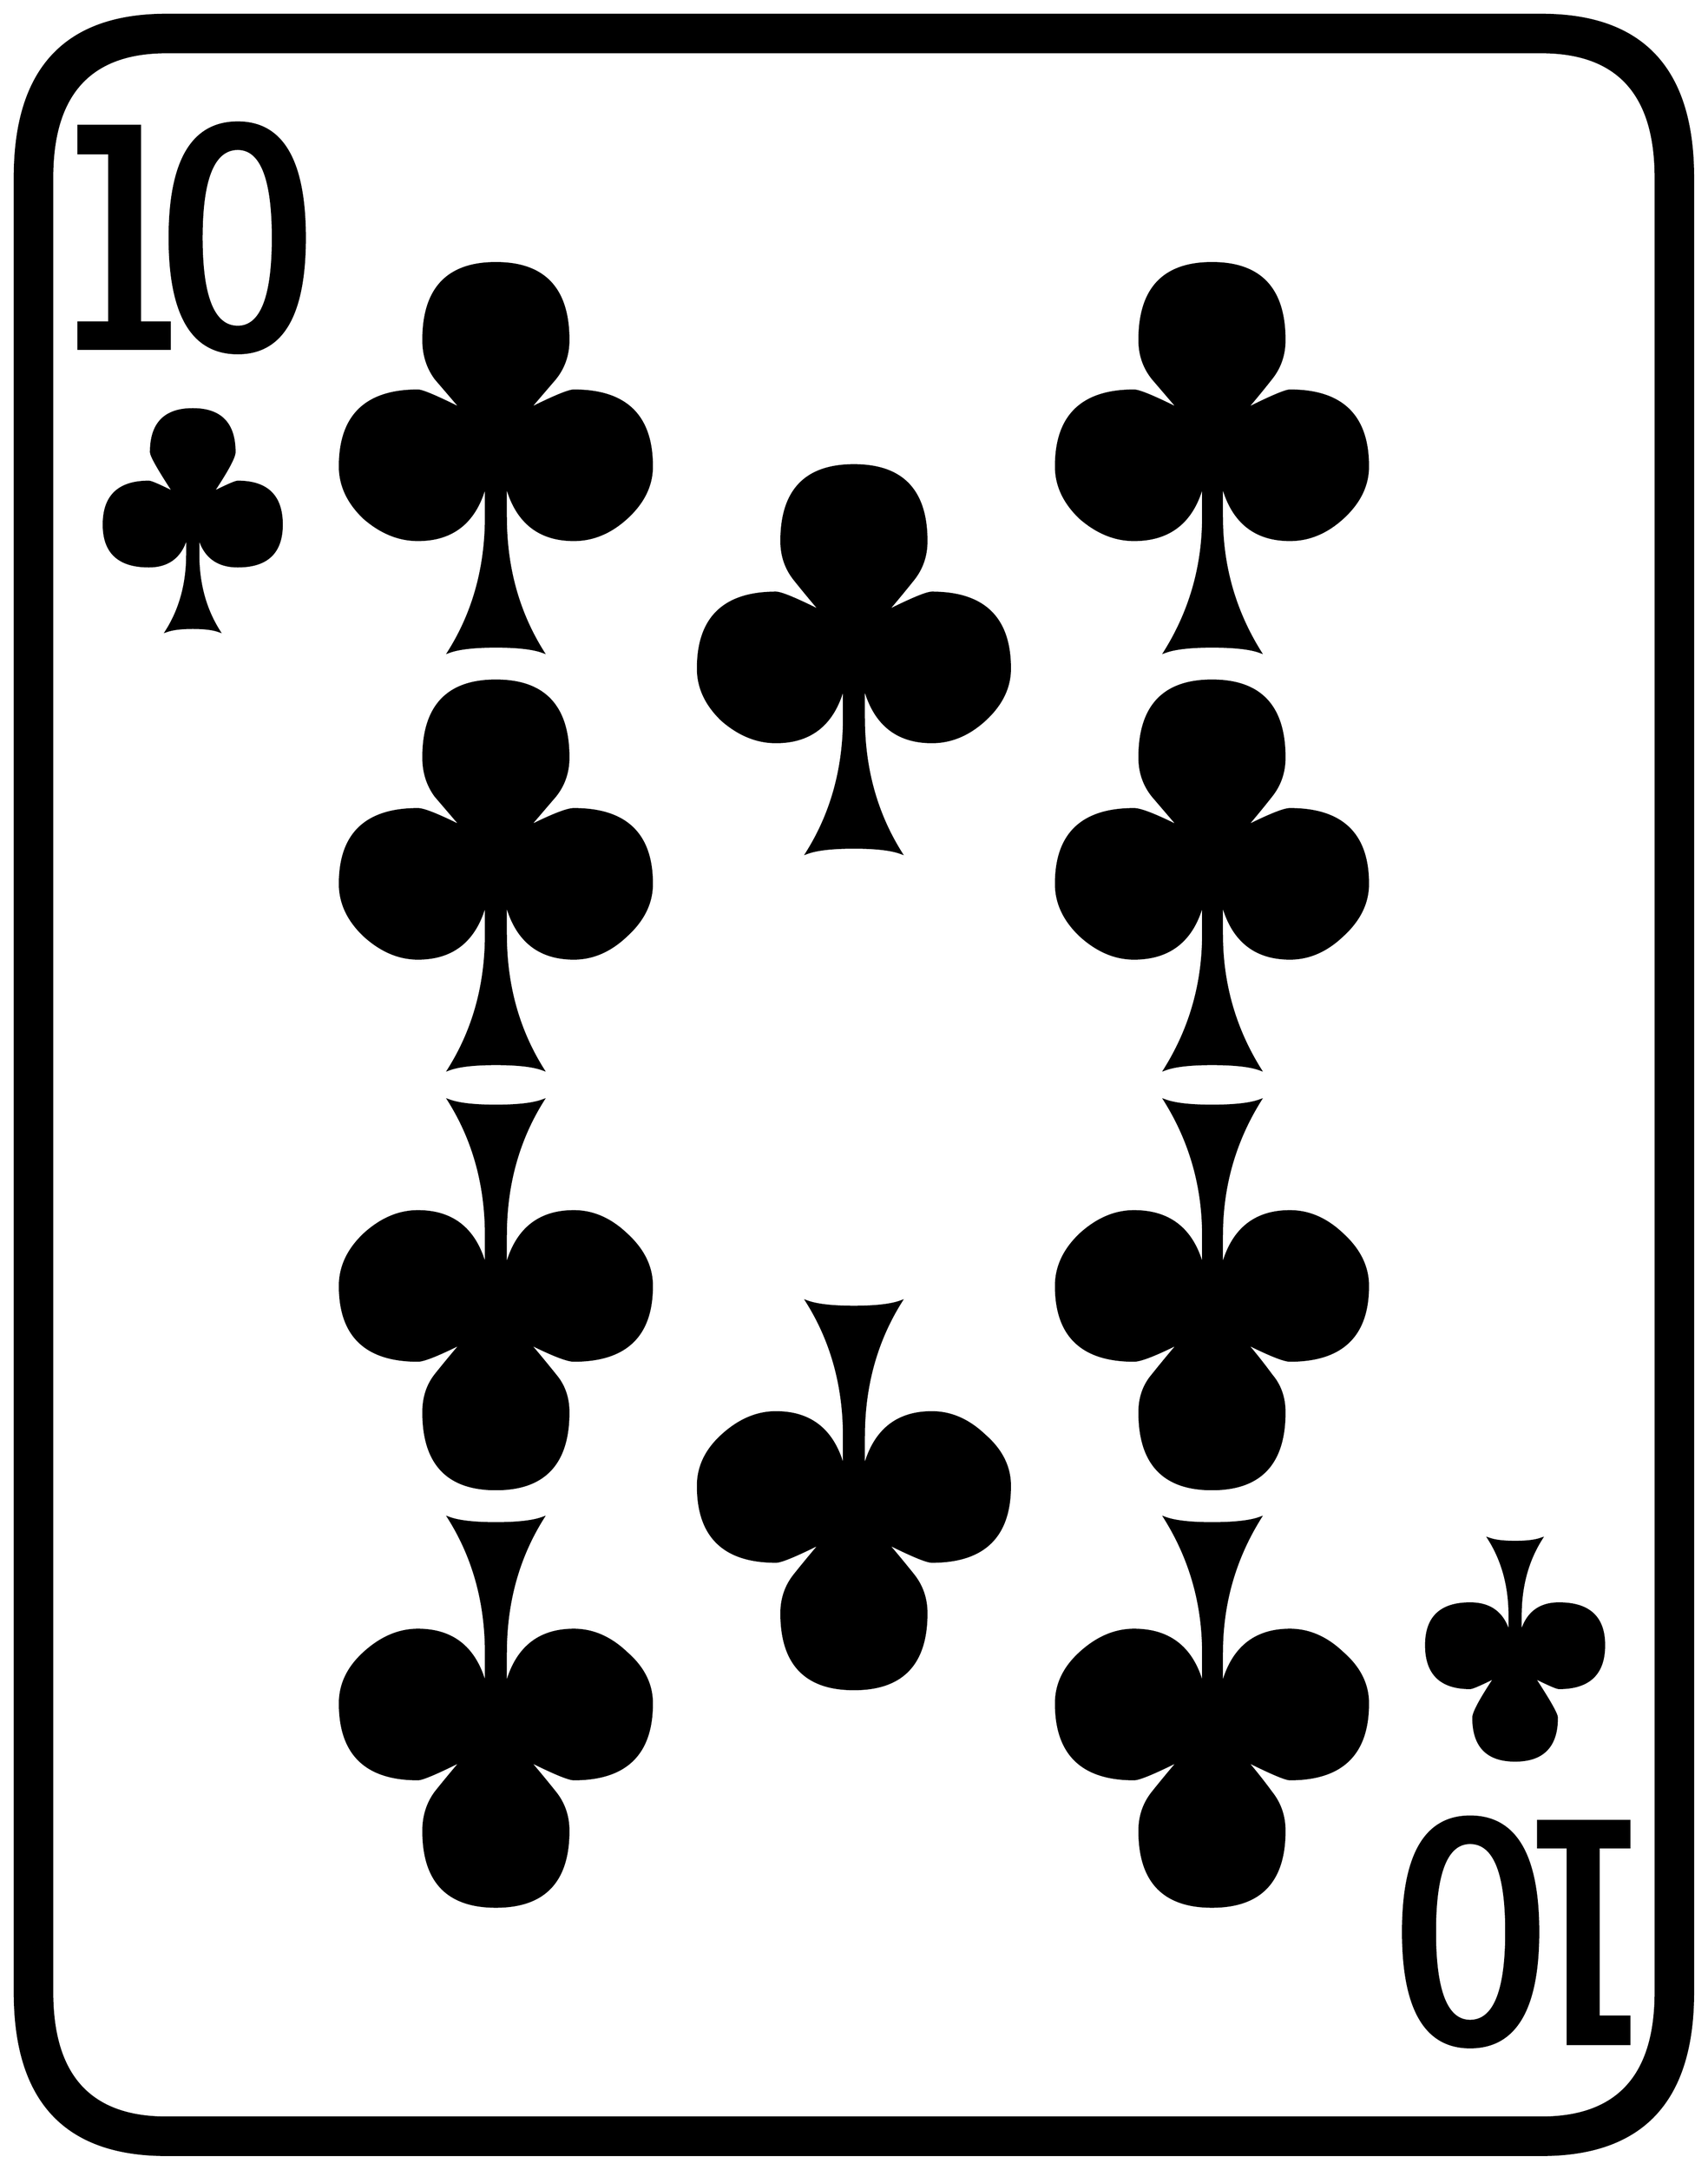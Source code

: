 


\begin{tikzpicture}[y=0.80pt, x=0.80pt, yscale=-1.0, xscale=1.0, inner sep=0pt, outer sep=0pt]
\begin{scope}[shift={(100.0,1706.0)},nonzero rule]
  \path[draw=.,fill=.,line width=1.600pt] (1578.0,244.0) .. controls
    (1578.0,342.667) and (1532.0,392.0) .. (1440.0,392.0) --
    (188.0,392.0) .. controls (96.0,392.0) and (50.0,342.667) ..
    (50.0,244.0) -- (50.0,-1408.0) .. controls (50.0,-1506.667)
    and (96.0,-1556.0) .. (188.0,-1556.0) -- (1440.0,-1556.0) ..
    controls (1532.0,-1556.0) and (1578.0,-1506.667) ..
    (1578.0,-1408.0) -- (1578.0,244.0) -- cycle(1544.0,244.0) --
    (1544.0,-1408.0) .. controls (1544.0,-1484.0) and
    (1509.333,-1522.0) .. (1440.0,-1522.0) -- (188.0,-1522.0) ..
    controls (118.667,-1522.0) and (84.0,-1484.0) ..
    (84.0,-1408.0) -- (84.0,244.0) .. controls (84.0,320.0) and
    (118.667,358.0) .. (188.0,358.0) -- (1440.0,358.0) .. controls
    (1509.333,358.0) and (1544.0,320.0) .. (1544.0,244.0) --
    cycle(1282.0,-1145.0) .. controls (1282.0,-1127.667) and
    (1274.333,-1112.0) .. (1259.0,-1098.0) .. controls
    (1244.333,-1084.667) and (1228.333,-1078.0) .. (1211.0,-1078.0) ..
    controls (1178.333,-1078.0) and (1157.667,-1095.333) ..
    (1149.0,-1130.0) -- (1149.0,-1099.0) .. controls
    (1149.0,-1054.333) and (1160.667,-1013.333) .. (1184.0,-976.0) ..
    controls (1175.333,-979.333) and (1160.667,-981.0) ..
    (1140.0,-981.0) .. controls (1120.0,-981.0) and
    (1105.667,-979.333) .. (1097.0,-976.0) .. controls
    (1120.333,-1013.333) and (1132.0,-1054.333) .. (1132.0,-1099.0) --
    (1132.0,-1130.0) .. controls (1123.333,-1095.333) and
    (1102.333,-1078.0) .. (1069.0,-1078.0) .. controls
    (1051.667,-1078.0) and (1035.333,-1084.667) .. (1020.0,-1098.0) ..
    controls (1005.333,-1112.0) and (998.0,-1127.667) ..
    (998.0,-1145.0) .. controls (998.0,-1191.0) and
    (1021.667,-1214.0) .. (1069.0,-1214.0) .. controls
    (1073.667,-1214.0) and (1087.333,-1208.333) .. (1110.0,-1197.0) ..
    controls (1102.0,-1206.333) and (1094.0,-1215.667) ..
    (1086.0,-1225.0) .. controls (1078.0,-1235.0) and
    (1074.0,-1246.667) .. (1074.0,-1260.0) .. controls
    (1074.0,-1306.667) and (1096.0,-1330.0) .. (1140.0,-1330.0) ..
    controls (1184.0,-1330.0) and (1206.0,-1306.667) ..
    (1206.0,-1260.0) .. controls (1206.0,-1246.667) and
    (1202.0,-1235.0) .. (1194.0,-1225.0) .. controls
    (1186.667,-1215.667) and (1179.0,-1206.333) .. (1171.0,-1197.0) ..
    controls (1193.667,-1208.333) and (1207.0,-1214.0) ..
    (1211.0,-1214.0) .. controls (1258.333,-1214.0) and
    (1282.0,-1191.0) .. (1282.0,-1145.0) -- cycle(1282.0,-765.0)
    .. controls (1282.0,-747.667) and (1274.333,-732.0) ..
    (1259.0,-718.0) .. controls (1244.333,-704.0) and
    (1228.333,-697.0) .. (1211.0,-697.0) .. controls
    (1178.333,-697.0) and (1157.667,-714.333) .. (1149.0,-749.0) --
    (1149.0,-719.0) .. controls (1149.0,-674.333) and
    (1160.667,-633.333) .. (1184.0,-596.0) .. controls
    (1175.333,-599.333) and (1160.667,-601.0) .. (1140.0,-601.0) ..
    controls (1120.0,-601.0) and (1105.667,-599.333) ..
    (1097.0,-596.0) .. controls (1120.333,-633.333) and
    (1132.0,-674.333) .. (1132.0,-719.0) -- (1132.0,-749.0) ..
    controls (1123.333,-714.333) and (1102.333,-697.0) ..
    (1069.0,-697.0) .. controls (1051.667,-697.0) and
    (1035.333,-704.0) .. (1020.0,-718.0) .. controls
    (1005.333,-732.0) and (998.0,-747.667) .. (998.0,-765.0) ..
    controls (998.0,-810.333) and (1021.667,-833.0) ..
    (1069.0,-833.0) .. controls (1075.0,-833.0) and
    (1088.667,-827.667) .. (1110.0,-817.0) .. controls
    (1102.0,-826.333) and (1094.0,-835.667) .. (1086.0,-845.0) ..
    controls (1078.0,-855.0) and (1074.0,-866.667) ..
    (1074.0,-880.0) .. controls (1074.0,-926.667) and
    (1096.0,-950.0) .. (1140.0,-950.0) .. controls
    (1184.0,-950.0) and (1206.0,-926.667) .. (1206.0,-880.0) ..
    controls (1206.0,-866.667) and (1202.0,-855.0) ..
    (1194.0,-845.0) .. controls (1186.667,-835.667) and
    (1179.0,-826.333) .. (1171.0,-817.0) .. controls
    (1192.333,-827.667) and (1205.667,-833.0) .. (1211.0,-833.0) ..
    controls (1258.333,-833.0) and (1282.0,-810.333) ..
    (1282.0,-765.0) -- cycle(956.0,-961.0) .. controls
    (956.0,-943.667) and (948.333,-928.0) .. (933.0,-914.0) ..
    controls (918.333,-900.667) and (902.333,-894.0) .. (885.0,-894.0)
    .. controls (852.333,-894.0) and (831.667,-911.333) ..
    (823.0,-946.0) -- (823.0,-916.0) .. controls (823.0,-870.0)
    and (834.333,-829.0) .. (857.0,-793.0) .. controls
    (848.333,-796.333) and (834.0,-798.0) .. (814.0,-798.0) ..
    controls (794.0,-798.0) and (779.667,-796.333) .. (771.0,-793.0)
    .. controls (793.667,-829.0) and (805.0,-870.0) ..
    (805.0,-916.0) -- (805.0,-946.0) .. controls (796.333,-911.333)
    and (775.667,-894.0) .. (743.0,-894.0) .. controls
    (725.667,-894.0) and (709.333,-900.667) .. (694.0,-914.0) ..
    controls (679.333,-928.0) and (672.0,-943.667) .. (672.0,-961.0)
    .. controls (672.0,-1007.0) and (695.667,-1030.0) ..
    (743.0,-1030.0) .. controls (747.667,-1030.0) and
    (761.333,-1024.333) .. (784.0,-1013.0) .. controls
    (776.0,-1022.333) and (768.0,-1032.0) .. (760.0,-1042.0) ..
    controls (752.0,-1052.0) and (748.0,-1063.667) ..
    (748.0,-1077.0) .. controls (748.0,-1123.0) and
    (770.0,-1146.0) .. (814.0,-1146.0) .. controls
    (858.0,-1146.0) and (880.0,-1123.0) .. (880.0,-1077.0) ..
    controls (880.0,-1063.667) and (876.0,-1052.0) ..
    (868.0,-1042.0) .. controls (860.0,-1032.0) and
    (852.0,-1022.333) .. (844.0,-1013.0) .. controls
    (866.667,-1024.333) and (880.333,-1030.0) .. (885.0,-1030.0) ..
    controls (932.333,-1030.0) and (956.0,-1007.0) ..
    (956.0,-961.0) -- cycle(630.0,-1145.0) .. controls
    (630.0,-1127.667) and (622.333,-1112.0) .. (607.0,-1098.0) ..
    controls (592.333,-1084.667) and (576.333,-1078.0) ..
    (559.0,-1078.0) .. controls (526.333,-1078.0) and
    (505.667,-1095.333) .. (497.0,-1130.0) -- (497.0,-1099.0) ..
    controls (497.0,-1053.0) and (508.333,-1012.0) ..
    (531.0,-976.0) .. controls (522.333,-979.333) and (508.0,-981.0)
    .. (488.0,-981.0) .. controls (468.0,-981.0) and
    (453.667,-979.333) .. (445.0,-976.0) .. controls (467.667,-1012.0)
    and (479.0,-1053.0) .. (479.0,-1099.0) -- (479.0,-1130.0) ..
    controls (470.333,-1095.333) and (449.667,-1078.0) ..
    (417.0,-1078.0) .. controls (399.667,-1078.0) and
    (383.333,-1084.667) .. (368.0,-1098.0) .. controls
    (353.333,-1112.0) and (346.0,-1127.667) .. (346.0,-1145.0) ..
    controls (346.0,-1191.0) and (369.667,-1214.0) ..
    (417.0,-1214.0) .. controls (421.0,-1214.0) and
    (434.333,-1208.333) .. (457.0,-1197.0) .. controls
    (449.0,-1206.333) and (441.0,-1215.667) .. (433.0,-1225.0) ..
    controls (425.667,-1235.0) and (422.0,-1246.667) ..
    (422.0,-1260.0) .. controls (422.0,-1306.667) and
    (444.0,-1330.0) .. (488.0,-1330.0) .. controls
    (532.0,-1330.0) and (554.0,-1306.667) .. (554.0,-1260.0) ..
    controls (554.0,-1246.667) and (550.0,-1235.0) ..
    (542.0,-1225.0) .. controls (534.0,-1215.667) and
    (526.0,-1206.333) .. (518.0,-1197.0) .. controls
    (540.667,-1208.333) and (554.333,-1214.0) .. (559.0,-1214.0) ..
    controls (606.333,-1214.0) and (630.0,-1191.0) ..
    (630.0,-1145.0) -- cycle(314.0,-1353.0) .. controls
    (314.0,-1283.0) and (293.667,-1248.0) .. (253.0,-1248.0) ..
    controls (211.667,-1248.0) and (191.0,-1283.0) ..
    (191.0,-1353.0) .. controls (191.0,-1423.0) and
    (211.667,-1458.0) .. (253.0,-1458.0) .. controls
    (293.667,-1458.0) and (314.0,-1423.0) .. (314.0,-1353.0) --
    cycle(1282.0,-399.0) .. controls (1282.0,-353.667) and
    (1258.333,-331.0) .. (1211.0,-331.0) .. controls
    (1205.667,-331.0) and (1192.333,-336.333) .. (1171.0,-347.0) ..
    controls (1179.0,-337.667) and (1186.667,-328.0) ..
    (1194.0,-318.0) .. controls (1202.0,-308.667) and
    (1206.0,-297.333) .. (1206.0,-284.0) .. controls
    (1206.0,-237.333) and (1184.0,-214.0) .. (1140.0,-214.0) ..
    controls (1096.0,-214.0) and (1074.0,-237.333) ..
    (1074.0,-284.0) .. controls (1074.0,-297.333) and
    (1078.0,-308.667) .. (1086.0,-318.0) .. controls
    (1094.0,-328.0) and (1102.0,-337.667) .. (1110.0,-347.0) ..
    controls (1088.667,-336.333) and (1075.0,-331.0) ..
    (1069.0,-331.0) .. controls (1021.667,-331.0) and
    (998.0,-353.667) .. (998.0,-399.0) .. controls (998.0,-416.333)
    and (1005.333,-432.0) .. (1020.0,-446.0) .. controls
    (1035.333,-460.0) and (1051.667,-467.0) .. (1069.0,-467.0) ..
    controls (1102.333,-467.0) and (1123.333,-449.667) ..
    (1132.0,-415.0) -- (1132.0,-445.0) .. controls
    (1132.0,-489.667) and (1120.333,-530.667) .. (1097.0,-568.0) ..
    controls (1105.667,-564.667) and (1120.0,-563.0) ..
    (1140.0,-563.0) .. controls (1160.667,-563.0) and
    (1175.333,-564.667) .. (1184.0,-568.0) .. controls
    (1160.667,-530.667) and (1149.0,-489.667) .. (1149.0,-445.0) --
    (1149.0,-415.0) .. controls (1157.667,-449.667) and
    (1178.333,-467.0) .. (1211.0,-467.0) .. controls
    (1228.333,-467.0) and (1244.333,-460.0) .. (1259.0,-446.0) ..
    controls (1274.333,-432.0) and (1282.0,-416.333) ..
    (1282.0,-399.0) -- cycle(191.0,-1252.0) -- (108.0,-1252.0)
    -- (108.0,-1276.0) -- (136.0,-1276.0) -- (136.0,-1430.0) --
    (108.0,-1430.0) -- (108.0,-1455.0) -- (164.0,-1455.0) --
    (164.0,-1276.0) -- (191.0,-1276.0) -- (191.0,-1252.0) --
    cycle(1497.0,-72.0) .. controls (1497.0,-46.0) and
    (1483.333,-33.0) .. (1456.0,-33.0) .. controls (1454.0,-33.0)
    and (1446.333,-36.333) .. (1433.0,-43.0) .. controls
    (1447.0,-21.667) and (1454.0,-9.333) .. (1454.0,-6.0) ..
    controls (1454.0,20.0) and (1441.333,33.0) .. (1416.0,33.0) ..
    controls (1390.667,33.0) and (1378.0,20.0) .. (1378.0,-6.0) ..
    controls (1378.0,-10.667) and (1384.667,-23.0) .. (1398.0,-43.0)
    .. controls (1384.667,-36.333) and (1377.0,-33.0) ..
    (1375.0,-33.0) .. controls (1348.333,-33.0) and (1335.0,-46.0)
    .. (1335.0,-72.0) .. controls (1335.0,-97.333) and
    (1348.333,-110.0) .. (1375.0,-110.0) .. controls
    (1394.333,-110.0) and (1406.333,-100.333) .. (1411.0,-81.0) --
    (1411.0,-99.0) .. controls (1411.0,-125.667) and
    (1404.667,-149.0) .. (1392.0,-169.0) .. controls
    (1397.333,-167.0) and (1405.333,-166.0) .. (1416.0,-166.0) ..
    controls (1426.667,-166.0) and (1434.667,-167.0) ..
    (1440.0,-169.0) .. controls (1427.333,-149.0) and
    (1421.0,-125.667) .. (1421.0,-99.0) -- (1421.0,-81.0) ..
    controls (1425.667,-100.333) and (1437.333,-110.0) ..
    (1456.0,-110.0) .. controls (1483.333,-110.0) and
    (1497.0,-97.333) .. (1497.0,-72.0) -- cycle(293.0,-1092.0) ..
    controls (293.0,-1066.667) and (279.667,-1054.0) ..
    (253.0,-1054.0) .. controls (233.667,-1054.0) and
    (221.667,-1063.667) .. (217.0,-1083.0) -- (217.0,-1065.0) ..
    controls (217.0,-1038.333) and (223.333,-1015.0) ..
    (236.0,-995.0) .. controls (230.667,-997.0) and (222.667,-998.0)
    .. (212.0,-998.0) .. controls (201.333,-998.0) and
    (193.333,-997.0) .. (188.0,-995.0) .. controls (200.667,-1015.0)
    and (207.0,-1038.333) .. (207.0,-1065.0) -- (207.0,-1083.0) ..
    controls (202.333,-1063.667) and (190.667,-1054.0) ..
    (172.0,-1054.0) .. controls (144.667,-1054.0) and
    (131.0,-1066.667) .. (131.0,-1092.0) .. controls
    (131.0,-1118.0) and (144.667,-1131.0) .. (172.0,-1131.0) ..
    controls (174.0,-1131.0) and (181.667,-1127.667) ..
    (195.0,-1121.0) .. controls (181.0,-1142.333) and
    (174.0,-1154.667) .. (174.0,-1158.0) .. controls
    (174.0,-1184.0) and (186.667,-1197.0) .. (212.0,-1197.0) ..
    controls (237.333,-1197.0) and (250.0,-1184.0) ..
    (250.0,-1158.0) .. controls (250.0,-1153.333) and
    (243.333,-1141.0) .. (230.0,-1121.0) .. controls
    (243.333,-1127.667) and (251.0,-1131.0) .. (253.0,-1131.0) ..
    controls (279.667,-1131.0) and (293.0,-1118.0) ..
    (293.0,-1092.0) -- cycle(1520.0,291.0) -- (1464.0,291.0) --
    (1464.0,112.0) -- (1437.0,112.0) -- (1437.0,88.0) --
    (1520.0,88.0) -- (1520.0,112.0) -- (1492.0,112.0) --
    (1492.0,266.0) -- (1520.0,266.0) -- (1520.0,291.0) --
    cycle(630.0,-765.0) .. controls (630.0,-747.667) and
    (622.333,-732.0) .. (607.0,-718.0) .. controls (592.333,-704.0)
    and (576.333,-697.0) .. (559.0,-697.0) .. controls
    (526.333,-697.0) and (505.667,-714.333) .. (497.0,-749.0) --
    (497.0,-719.0) .. controls (497.0,-673.0) and (508.333,-632.0)
    .. (531.0,-596.0) .. controls (522.333,-599.333) and
    (508.0,-601.0) .. (488.0,-601.0) .. controls (468.0,-601.0)
    and (453.667,-599.333) .. (445.0,-596.0) .. controls
    (467.667,-632.0) and (479.0,-673.0) .. (479.0,-719.0) --
    (479.0,-749.0) .. controls (470.333,-714.333) and (449.667,-697.0)
    .. (417.0,-697.0) .. controls (399.667,-697.0) and
    (383.333,-704.0) .. (368.0,-718.0) .. controls (353.333,-732.0)
    and (346.0,-747.667) .. (346.0,-765.0) .. controls
    (346.0,-810.333) and (369.667,-833.0) .. (417.0,-833.0) ..
    controls (422.333,-833.0) and (435.667,-827.667) .. (457.0,-817.0)
    .. controls (449.0,-826.333) and (441.0,-835.667) ..
    (433.0,-845.0) .. controls (425.667,-855.0) and (422.0,-866.667)
    .. (422.0,-880.0) .. controls (422.0,-926.667) and
    (444.0,-950.0) .. (488.0,-950.0) .. controls (532.0,-950.0)
    and (554.0,-926.667) .. (554.0,-880.0) .. controls
    (554.0,-866.667) and (550.0,-855.0) .. (542.0,-845.0) ..
    controls (534.0,-835.667) and (526.0,-826.333) .. (518.0,-817.0)
    .. controls (539.333,-827.667) and (553.0,-833.0) ..
    (559.0,-833.0) .. controls (606.333,-833.0) and (630.0,-810.333)
    .. (630.0,-765.0) -- cycle(1437.0,189.0) .. controls
    (1437.0,259.0) and (1416.333,294.0) .. (1375.0,294.0) ..
    controls (1334.333,294.0) and (1314.0,259.0) .. (1314.0,189.0)
    .. controls (1314.0,119.0) and (1334.333,84.0) ..
    (1375.0,84.0) .. controls (1416.333,84.0) and (1437.0,119.0)
    .. (1437.0,189.0) -- cycle(1282.0,-19.0) .. controls
    (1282.0,27.0) and (1258.333,50.0) .. (1211.0,50.0) .. controls
    (1207.0,50.0) and (1193.667,44.333) .. (1171.0,33.0) .. controls
    (1179.0,42.333) and (1186.667,52.0) .. (1194.0,62.0) .. controls
    (1202.0,72.0) and (1206.0,83.667) .. (1206.0,97.0) .. controls
    (1206.0,143.0) and (1184.0,166.0) .. (1140.0,166.0) ..
    controls (1096.0,166.0) and (1074.0,143.0) .. (1074.0,97.0)
    .. controls (1074.0,83.667) and (1078.0,72.0) .. (1086.0,62.0)
    .. controls (1094.0,52.0) and (1102.0,42.333) .. (1110.0,33.0)
    .. controls (1087.333,44.333) and (1073.667,50.0) .. (1069.0,50.0)
    .. controls (1021.667,50.0) and (998.0,27.0) .. (998.0,-19.0)
    .. controls (998.0,-36.333) and (1005.333,-51.667) ..
    (1020.0,-65.0) .. controls (1035.333,-79.0) and (1051.667,-86.0)
    .. (1069.0,-86.0) .. controls (1102.333,-86.0) and
    (1123.333,-68.667) .. (1132.0,-34.0) -- (1132.0,-65.0) ..
    controls (1132.0,-109.667) and (1120.333,-150.667) ..
    (1097.0,-188.0) .. controls (1105.667,-184.667) and
    (1120.0,-183.0) .. (1140.0,-183.0) .. controls
    (1160.667,-183.0) and (1175.333,-184.667) .. (1184.0,-188.0) ..
    controls (1160.667,-150.667) and (1149.0,-109.667) ..
    (1149.0,-65.0) -- (1149.0,-34.0) .. controls (1157.667,-68.667)
    and (1178.333,-86.0) .. (1211.0,-86.0) .. controls
    (1228.333,-86.0) and (1244.333,-79.0) .. (1259.0,-65.0) ..
    controls (1274.333,-51.667) and (1282.0,-36.333) .. (1282.0,-19.0)
    -- cycle(956.0,-217.0) .. controls (956.0,-171.0) and
    (932.333,-148.0) .. (885.0,-148.0) .. controls (880.333,-148.0)
    and (866.667,-153.667) .. (844.0,-165.0) .. controls
    (852.0,-155.667) and (860.0,-146.0) .. (868.0,-136.0) ..
    controls (876.0,-126.0) and (880.0,-114.333) .. (880.0,-101.0)
    .. controls (880.0,-55.0) and (858.0,-32.0) .. (814.0,-32.0)
    .. controls (770.0,-32.0) and (748.0,-55.0) ..
    (748.0,-101.0) .. controls (748.0,-114.333) and (752.0,-126.0)
    .. (760.0,-136.0) .. controls (768.0,-146.0) and
    (776.0,-155.667) .. (784.0,-165.0) .. controls (761.333,-153.667)
    and (747.667,-148.0) .. (743.0,-148.0) .. controls
    (695.667,-148.0) and (672.0,-171.0) .. (672.0,-217.0) ..
    controls (672.0,-234.333) and (679.333,-249.667) .. (694.0,-263.0)
    .. controls (709.333,-277.0) and (725.667,-284.0) ..
    (743.0,-284.0) .. controls (775.667,-284.0) and (796.333,-266.667)
    .. (805.0,-232.0) -- (805.0,-262.0) .. controls
    (805.0,-308.0) and (793.667,-349.0) .. (771.0,-385.0) ..
    controls (779.667,-381.667) and (794.0,-380.0) .. (814.0,-380.0)
    .. controls (834.0,-380.0) and (848.333,-381.667) ..
    (857.0,-385.0) .. controls (834.333,-349.0) and (823.0,-308.0)
    .. (823.0,-262.0) -- (823.0,-232.0) .. controls
    (831.667,-266.667) and (852.333,-284.0) .. (885.0,-284.0) ..
    controls (902.333,-284.0) and (918.333,-277.0) .. (933.0,-263.0)
    .. controls (948.333,-249.667) and (956.0,-234.333) ..
    (956.0,-217.0) -- cycle(630.0,-399.0) .. controls
    (630.0,-353.667) and (606.333,-331.0) .. (559.0,-331.0) ..
    controls (553.0,-331.0) and (539.333,-336.333) .. (518.0,-347.0)
    .. controls (526.0,-337.667) and (534.0,-328.0) ..
    (542.0,-318.0) .. controls (550.0,-308.667) and (554.0,-297.333)
    .. (554.0,-284.0) .. controls (554.0,-237.333) and
    (532.0,-214.0) .. (488.0,-214.0) .. controls (444.0,-214.0)
    and (422.0,-237.333) .. (422.0,-284.0) .. controls
    (422.0,-297.333) and (425.667,-308.667) .. (433.0,-318.0) ..
    controls (441.0,-328.0) and (449.0,-337.667) .. (457.0,-347.0)
    .. controls (435.667,-336.333) and (422.333,-331.0) ..
    (417.0,-331.0) .. controls (369.667,-331.0) and (346.0,-353.667)
    .. (346.0,-399.0) .. controls (346.0,-416.333) and
    (353.333,-432.0) .. (368.0,-446.0) .. controls (383.333,-460.0)
    and (399.667,-467.0) .. (417.0,-467.0) .. controls
    (449.667,-467.0) and (470.333,-449.667) .. (479.0,-415.0) --
    (479.0,-445.0) .. controls (479.0,-491.0) and (467.667,-532.0)
    .. (445.0,-568.0) .. controls (453.667,-564.667) and
    (468.0,-563.0) .. (488.0,-563.0) .. controls (508.0,-563.0)
    and (522.333,-564.667) .. (531.0,-568.0) .. controls
    (508.333,-532.0) and (497.0,-491.0) .. (497.0,-445.0) --
    (497.0,-415.0) .. controls (505.667,-449.667) and (526.333,-467.0)
    .. (559.0,-467.0) .. controls (576.333,-467.0) and
    (592.333,-460.0) .. (607.0,-446.0) .. controls (622.333,-432.0)
    and (630.0,-416.333) .. (630.0,-399.0) -- cycle(630.0,-19.0)
    .. controls (630.0,27.0) and (606.333,50.0) .. (559.0,50.0) ..
    controls (554.333,50.0) and (540.667,44.333) .. (518.0,33.0) ..
    controls (526.0,42.333) and (534.0,52.0) .. (542.0,62.0) ..
    controls (550.0,72.0) and (554.0,83.667) .. (554.0,97.0) ..
    controls (554.0,143.0) and (532.0,166.0) .. (488.0,166.0) ..
    controls (444.0,166.0) and (422.0,143.0) .. (422.0,97.0) ..
    controls (422.0,83.667) and (425.667,72.0) .. (433.0,62.0) ..
    controls (441.0,52.0) and (449.0,42.333) .. (457.0,33.0) ..
    controls (434.333,44.333) and (421.0,50.0) .. (417.0,50.0) ..
    controls (369.667,50.0) and (346.0,27.0) .. (346.0,-19.0) ..
    controls (346.0,-36.333) and (353.333,-51.667) .. (368.0,-65.0) ..
    controls (383.333,-79.0) and (399.667,-86.0) .. (417.0,-86.0) ..
    controls (449.667,-86.0) and (470.333,-68.667) .. (479.0,-34.0) --
    (479.0,-65.0) .. controls (479.0,-111.0) and (467.667,-152.0)
    .. (445.0,-188.0) .. controls (453.667,-184.667) and
    (468.0,-183.0) .. (488.0,-183.0) .. controls (508.0,-183.0)
    and (522.333,-184.667) .. (531.0,-188.0) .. controls
    (508.333,-152.0) and (497.0,-111.0) .. (497.0,-65.0) --
    (497.0,-34.0) .. controls (505.667,-68.667) and (526.333,-86.0) ..
    (559.0,-86.0) .. controls (576.333,-86.0) and (592.333,-79.0) ..
    (607.0,-65.0) .. controls (622.333,-51.667) and (630.0,-36.333) ..
    (630.0,-19.0) -- cycle(285.0,-1353.0) .. controls
    (285.0,-1407.0) and (274.333,-1434.0) .. (253.0,-1434.0) ..
    controls (231.0,-1434.0) and (220.0,-1407.0) ..
    (220.0,-1353.0) .. controls (220.0,-1299.0) and
    (231.0,-1272.0) .. (253.0,-1272.0) .. controls
    (274.333,-1272.0) and (285.0,-1299.0) .. (285.0,-1353.0) --
    cycle(1408.0,189.0) .. controls (1408.0,135.0) and
    (1397.0,108.0) .. (1375.0,108.0) .. controls (1353.667,108.0)
    and (1343.0,135.0) .. (1343.0,189.0) .. controls
    (1343.0,243.0) and (1353.667,270.0) .. (1375.0,270.0) ..
    controls (1397.0,270.0) and (1408.0,243.0) .. (1408.0,189.0)
    -- cycle;
\end{scope}

\end{tikzpicture}


